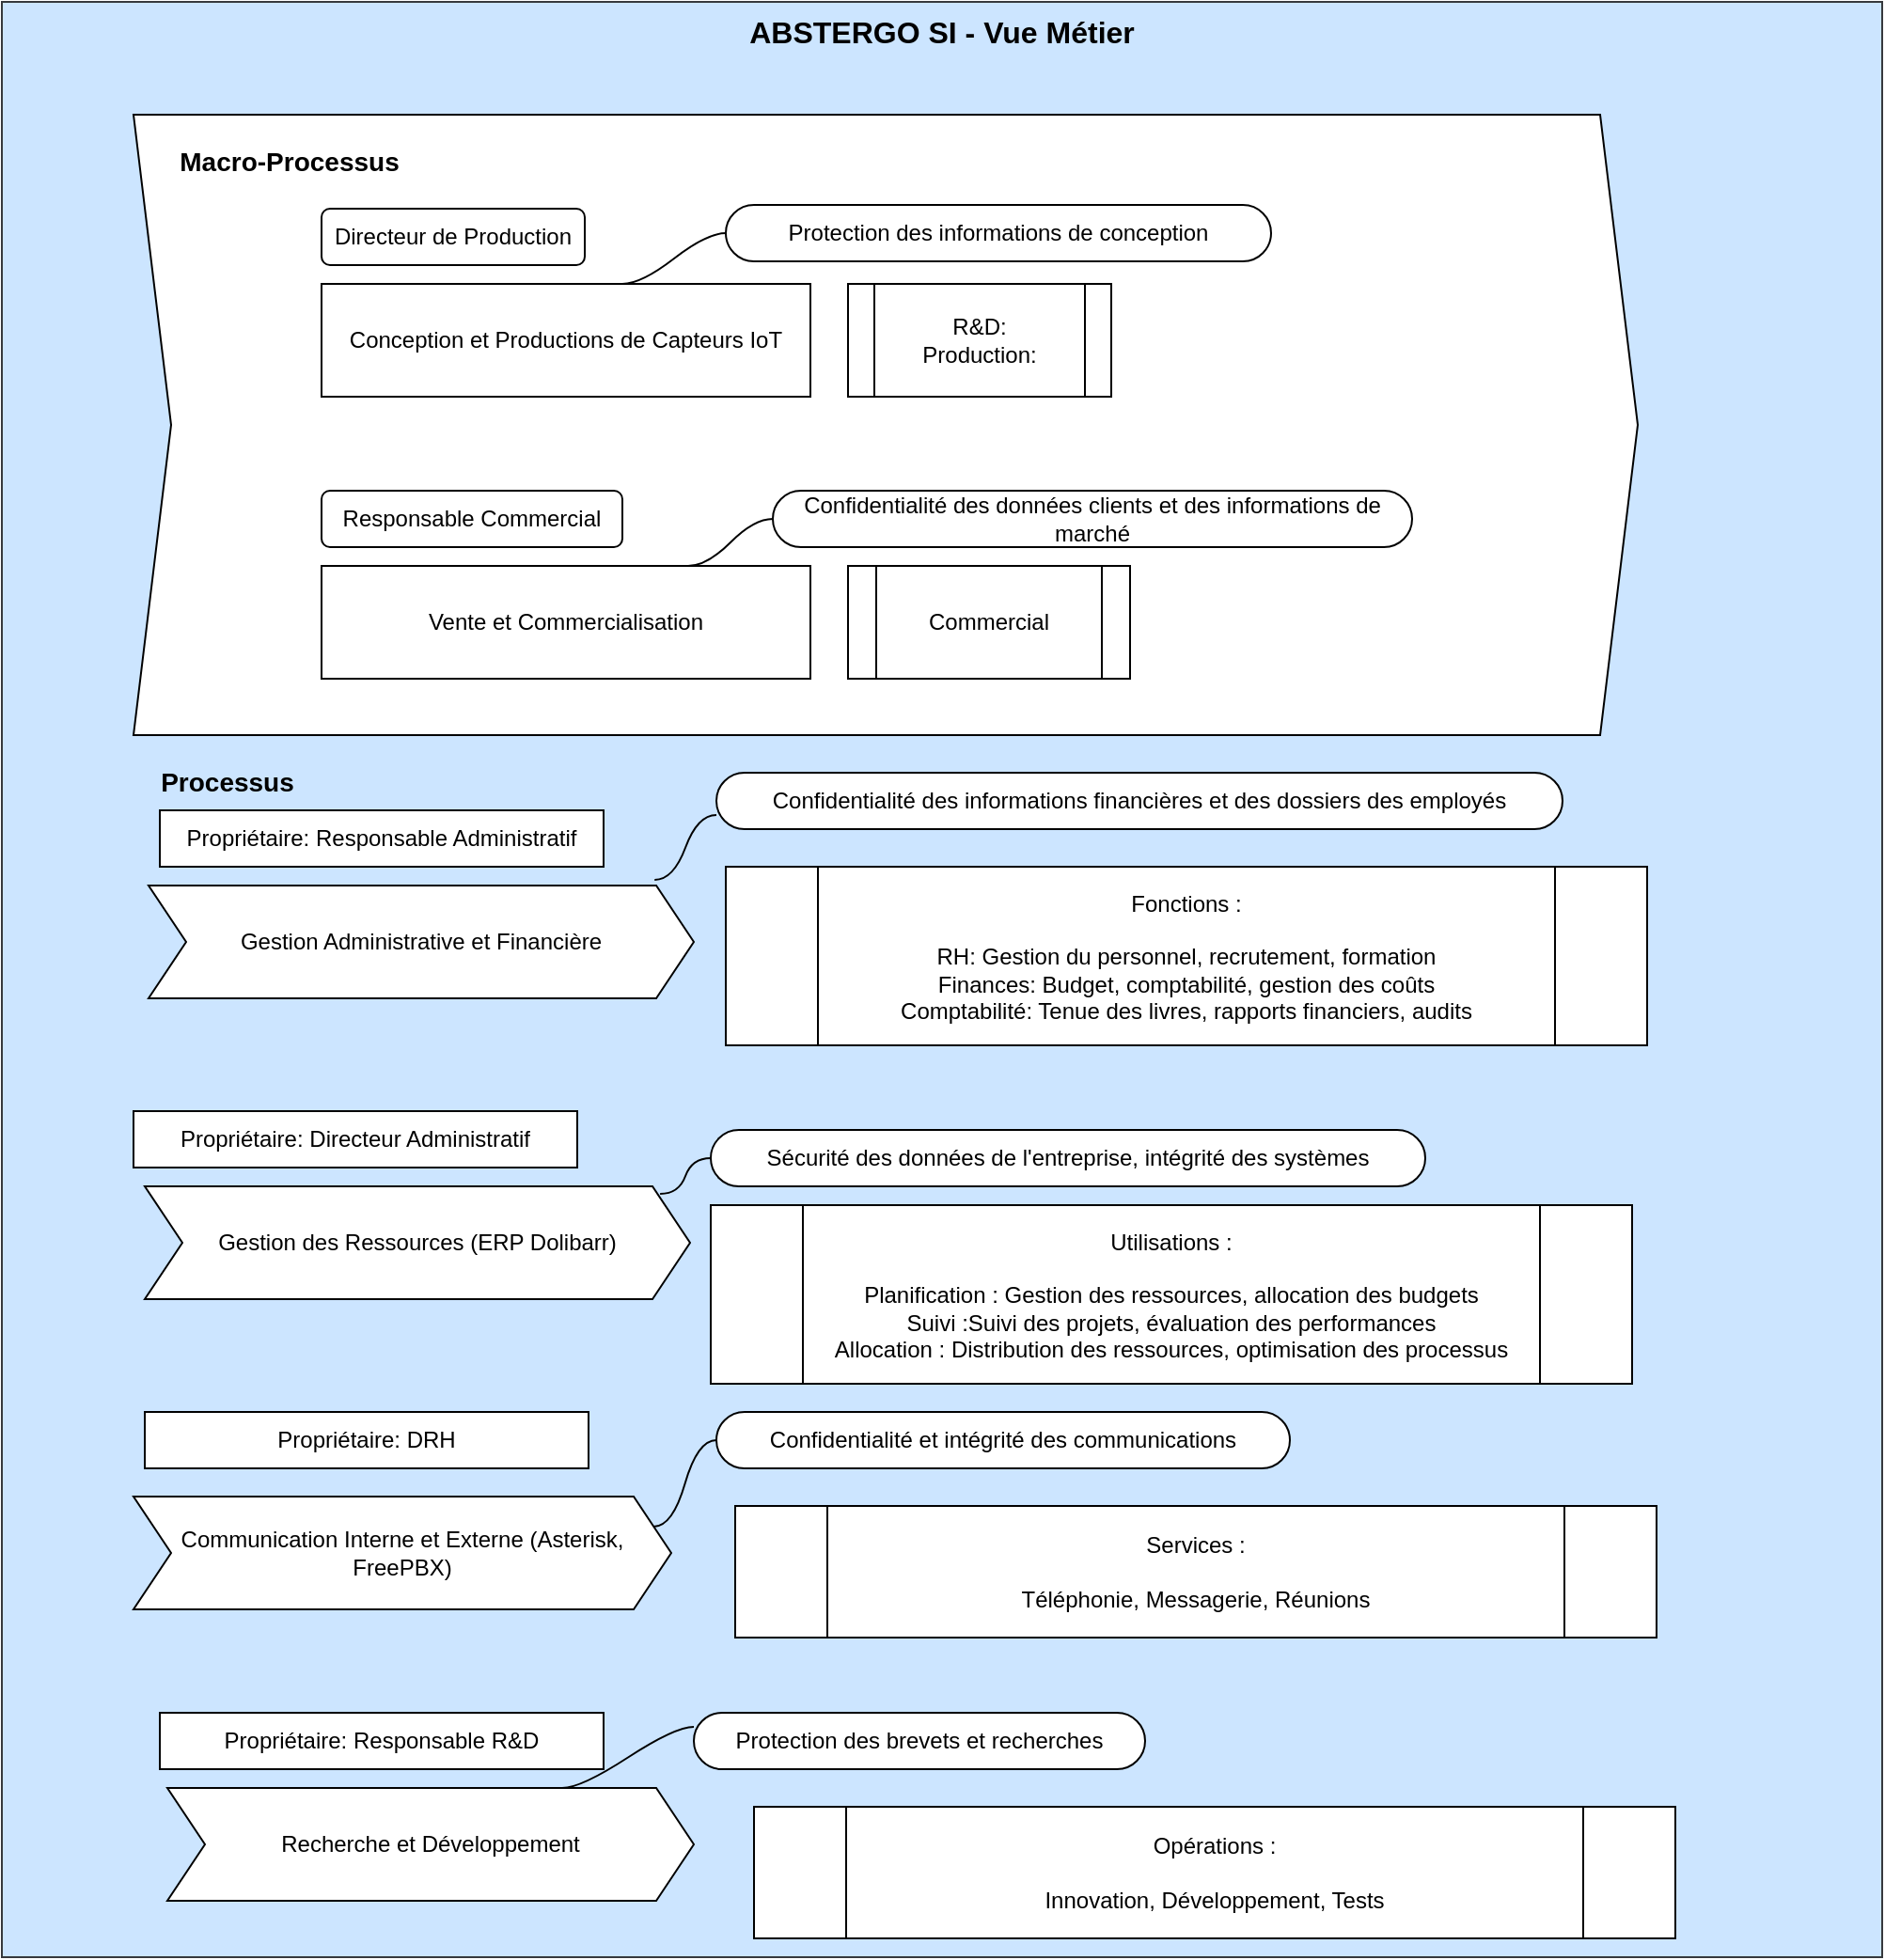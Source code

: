 <mxfile version="22.1.5" type="github">
  <diagram name="Page-1" id="KYuWMJmiR7H3UaC-g5s9">
    <mxGraphModel dx="1304" dy="678" grid="1" gridSize="10" guides="1" tooltips="1" connect="1" arrows="1" fold="1" page="1" pageScale="1" pageWidth="827" pageHeight="1169" math="0" shadow="0">
      <root>
        <mxCell id="0" />
        <mxCell id="1" parent="0" />
        <mxCell id="J_kNGodoUKY9twf9flr4-1" value="&lt;font size=&quot;1&quot;&gt;&lt;b&gt;&lt;font style=&quot;font-size: 16px;&quot;&gt;ABSTERGO SI - Vue Métier &lt;/font&gt;&lt;/b&gt;&lt;/font&gt;" style="rounded=0;whiteSpace=wrap;html=1;verticalAlign=top;align=center;fillColor=#cce5ff;strokeColor=#36393d;movable=1;resizable=1;rotatable=1;deletable=1;editable=1;locked=0;connectable=1;" vertex="1" parent="1">
          <mxGeometry x="40" y="40" width="1000" height="1040" as="geometry" />
        </mxCell>
        <mxCell id="J_kNGodoUKY9twf9flr4-2" value="" style="shape=step;perimeter=stepPerimeter;whiteSpace=wrap;html=1;fixedSize=1;" vertex="1" parent="1">
          <mxGeometry x="110" y="100" width="800" height="330" as="geometry" />
        </mxCell>
        <mxCell id="J_kNGodoUKY9twf9flr4-3" value="Conception et Productions de Capteurs IoT" style="rounded=0;whiteSpace=wrap;html=1;" vertex="1" parent="1">
          <mxGeometry x="210" y="190" width="260" height="60" as="geometry" />
        </mxCell>
        <mxCell id="J_kNGodoUKY9twf9flr4-4" value="Vente et Commercialisation" style="rounded=0;whiteSpace=wrap;html=1;" vertex="1" parent="1">
          <mxGeometry x="210" y="340" width="260" height="60" as="geometry" />
        </mxCell>
        <mxCell id="J_kNGodoUKY9twf9flr4-5" value="Directeur de Production" style="rounded=1;whiteSpace=wrap;html=1;" vertex="1" parent="1">
          <mxGeometry x="210" y="150" width="140" height="30" as="geometry" />
        </mxCell>
        <mxCell id="J_kNGodoUKY9twf9flr4-7" value="Responsable Commercial" style="rounded=1;whiteSpace=wrap;html=1;" vertex="1" parent="1">
          <mxGeometry x="210" y="300" width="160" height="30" as="geometry" />
        </mxCell>
        <mxCell id="J_kNGodoUKY9twf9flr4-8" value="R&amp;amp;D:&lt;br&gt;Production:" style="shape=process;whiteSpace=wrap;html=1;backgroundOutline=1;" vertex="1" parent="1">
          <mxGeometry x="490" y="190" width="140" height="60" as="geometry" />
        </mxCell>
        <mxCell id="J_kNGodoUKY9twf9flr4-9" value="Commercial" style="shape=process;whiteSpace=wrap;html=1;backgroundOutline=1;" vertex="1" parent="1">
          <mxGeometry x="490" y="340" width="150" height="60" as="geometry" />
        </mxCell>
        <mxCell id="J_kNGodoUKY9twf9flr4-11" value="Protection des informations de conception" style="whiteSpace=wrap;html=1;rounded=1;arcSize=50;align=center;verticalAlign=middle;strokeWidth=1;autosize=1;spacing=4;treeFolding=1;treeMoving=1;newEdgeStyle={&quot;edgeStyle&quot;:&quot;entityRelationEdgeStyle&quot;,&quot;startArrow&quot;:&quot;none&quot;,&quot;endArrow&quot;:&quot;none&quot;,&quot;segment&quot;:10,&quot;curved&quot;:1,&quot;sourcePerimeterSpacing&quot;:0,&quot;targetPerimeterSpacing&quot;:0};" vertex="1" parent="1">
          <mxGeometry x="425" y="148" width="290" height="30" as="geometry" />
        </mxCell>
        <mxCell id="J_kNGodoUKY9twf9flr4-12" value="" style="edgeStyle=entityRelationEdgeStyle;startArrow=none;endArrow=none;segment=10;curved=1;sourcePerimeterSpacing=0;targetPerimeterSpacing=0;rounded=0;" edge="1" target="J_kNGodoUKY9twf9flr4-11" parent="1">
          <mxGeometry relative="1" as="geometry">
            <mxPoint x="370" y="190" as="sourcePoint" />
          </mxGeometry>
        </mxCell>
        <mxCell id="J_kNGodoUKY9twf9flr4-14" style="edgeStyle=entityRelationEdgeStyle;rounded=0;orthogonalLoop=1;jettySize=auto;html=1;startArrow=none;endArrow=none;segment=10;curved=1;sourcePerimeterSpacing=0;targetPerimeterSpacing=0;entryX=0.75;entryY=0;entryDx=0;entryDy=0;" edge="1" parent="1" source="J_kNGodoUKY9twf9flr4-13" target="J_kNGodoUKY9twf9flr4-4">
          <mxGeometry relative="1" as="geometry" />
        </mxCell>
        <mxCell id="J_kNGodoUKY9twf9flr4-13" value="Confidentialité des données clients et des informations de marché" style="whiteSpace=wrap;html=1;rounded=1;arcSize=50;align=center;verticalAlign=middle;strokeWidth=1;autosize=1;spacing=4;treeFolding=1;treeMoving=1;newEdgeStyle={&quot;edgeStyle&quot;:&quot;entityRelationEdgeStyle&quot;,&quot;startArrow&quot;:&quot;none&quot;,&quot;endArrow&quot;:&quot;none&quot;,&quot;segment&quot;:10,&quot;curved&quot;:1,&quot;sourcePerimeterSpacing&quot;:0,&quot;targetPerimeterSpacing&quot;:0};" vertex="1" parent="1">
          <mxGeometry x="450" y="300" width="340" height="30" as="geometry" />
        </mxCell>
        <mxCell id="J_kNGodoUKY9twf9flr4-15" value="Gestion Administrative et Financière" style="shape=step;perimeter=stepPerimeter;whiteSpace=wrap;html=1;fixedSize=1;" vertex="1" parent="1">
          <mxGeometry x="118" y="510" width="290" height="60" as="geometry" />
        </mxCell>
        <mxCell id="J_kNGodoUKY9twf9flr4-16" value="Gestion des Ressources (ERP Dolibarr)" style="shape=step;perimeter=stepPerimeter;whiteSpace=wrap;html=1;fixedSize=1;" vertex="1" parent="1">
          <mxGeometry x="116" y="670" width="290" height="60" as="geometry" />
        </mxCell>
        <mxCell id="J_kNGodoUKY9twf9flr4-17" value="Communication Interne et Externe (Asterisk, FreePBX)" style="shape=step;perimeter=stepPerimeter;whiteSpace=wrap;html=1;fixedSize=1;" vertex="1" parent="1">
          <mxGeometry x="110" y="835" width="286" height="60" as="geometry" />
        </mxCell>
        <mxCell id="J_kNGodoUKY9twf9flr4-18" value="Recherche et Développement" style="shape=step;perimeter=stepPerimeter;whiteSpace=wrap;html=1;fixedSize=1;" vertex="1" parent="1">
          <mxGeometry x="128" y="990" width="280" height="60" as="geometry" />
        </mxCell>
        <mxCell id="J_kNGodoUKY9twf9flr4-31" style="edgeStyle=entityRelationEdgeStyle;rounded=0;orthogonalLoop=1;jettySize=auto;html=1;startArrow=none;endArrow=none;segment=10;curved=1;sourcePerimeterSpacing=0;targetPerimeterSpacing=0;exitX=0;exitY=0.25;exitDx=0;exitDy=0;entryX=0.75;entryY=0;entryDx=0;entryDy=0;" edge="1" parent="1" source="J_kNGodoUKY9twf9flr4-20" target="J_kNGodoUKY9twf9flr4-18">
          <mxGeometry relative="1" as="geometry" />
        </mxCell>
        <mxCell id="J_kNGodoUKY9twf9flr4-20" value="Protection des brevets et recherches" style="whiteSpace=wrap;html=1;rounded=1;arcSize=50;align=center;verticalAlign=middle;strokeWidth=1;autosize=1;spacing=4;treeFolding=1;treeMoving=1;newEdgeStyle={&quot;edgeStyle&quot;:&quot;entityRelationEdgeStyle&quot;,&quot;startArrow&quot;:&quot;none&quot;,&quot;endArrow&quot;:&quot;none&quot;,&quot;segment&quot;:10,&quot;curved&quot;:1,&quot;sourcePerimeterSpacing&quot;:0,&quot;targetPerimeterSpacing&quot;:0};" vertex="1" parent="1">
          <mxGeometry x="408" y="950" width="240" height="30" as="geometry" />
        </mxCell>
        <mxCell id="J_kNGodoUKY9twf9flr4-30" style="edgeStyle=entityRelationEdgeStyle;rounded=0;orthogonalLoop=1;jettySize=auto;html=1;startArrow=none;endArrow=none;segment=10;curved=1;sourcePerimeterSpacing=0;targetPerimeterSpacing=0;exitX=0;exitY=0.5;exitDx=0;exitDy=0;entryX=1;entryY=0.25;entryDx=0;entryDy=0;" edge="1" parent="1" source="J_kNGodoUKY9twf9flr4-21" target="J_kNGodoUKY9twf9flr4-17">
          <mxGeometry relative="1" as="geometry" />
        </mxCell>
        <mxCell id="J_kNGodoUKY9twf9flr4-21" value="Confidentialité et intégrité des communications" style="whiteSpace=wrap;html=1;rounded=1;arcSize=50;align=center;verticalAlign=middle;strokeWidth=1;autosize=1;spacing=4;treeFolding=1;treeMoving=1;newEdgeStyle={&quot;edgeStyle&quot;:&quot;entityRelationEdgeStyle&quot;,&quot;startArrow&quot;:&quot;none&quot;,&quot;endArrow&quot;:&quot;none&quot;,&quot;segment&quot;:10,&quot;curved&quot;:1,&quot;sourcePerimeterSpacing&quot;:0,&quot;targetPerimeterSpacing&quot;:0};" vertex="1" parent="1">
          <mxGeometry x="420" y="790" width="305" height="30" as="geometry" />
        </mxCell>
        <mxCell id="J_kNGodoUKY9twf9flr4-22" value="Sécurité des données de l&#39;entreprise, intégrité des systèmes" style="whiteSpace=wrap;html=1;rounded=1;arcSize=50;align=center;verticalAlign=middle;strokeWidth=1;autosize=1;spacing=4;treeFolding=1;treeMoving=1;newEdgeStyle={&quot;edgeStyle&quot;:&quot;entityRelationEdgeStyle&quot;,&quot;startArrow&quot;:&quot;none&quot;,&quot;endArrow&quot;:&quot;none&quot;,&quot;segment&quot;:10,&quot;curved&quot;:1,&quot;sourcePerimeterSpacing&quot;:0,&quot;targetPerimeterSpacing&quot;:0};" vertex="1" parent="1">
          <mxGeometry x="417" y="640" width="380" height="30" as="geometry" />
        </mxCell>
        <mxCell id="J_kNGodoUKY9twf9flr4-23" value="Confidentialité des informations financières et des dossiers des employés" style="whiteSpace=wrap;html=1;rounded=1;arcSize=50;align=center;verticalAlign=middle;strokeWidth=1;autosize=1;spacing=4;treeFolding=1;treeMoving=1;newEdgeStyle={&quot;edgeStyle&quot;:&quot;entityRelationEdgeStyle&quot;,&quot;startArrow&quot;:&quot;none&quot;,&quot;endArrow&quot;:&quot;none&quot;,&quot;segment&quot;:10,&quot;curved&quot;:1,&quot;sourcePerimeterSpacing&quot;:0,&quot;targetPerimeterSpacing&quot;:0};" vertex="1" parent="1">
          <mxGeometry x="420" y="450" width="450" height="30" as="geometry" />
        </mxCell>
        <mxCell id="J_kNGodoUKY9twf9flr4-24" value="Fonctions :&lt;br&gt;&lt;br&gt;RH: Gestion du personnel, recrutement, formation&lt;br&gt;Finances: Budget, comptabilité, gestion des coûts&lt;br&gt;Comptabilité: Tenue des livres, rapports financiers, audits" style="shape=process;whiteSpace=wrap;html=1;backgroundOutline=1;" vertex="1" parent="1">
          <mxGeometry x="425" y="500" width="490" height="95" as="geometry" />
        </mxCell>
        <mxCell id="J_kNGodoUKY9twf9flr4-25" value="Propriétaire: Responsable Administratif" style="rounded=0;whiteSpace=wrap;html=1;" vertex="1" parent="1">
          <mxGeometry x="124" y="470" width="236" height="30" as="geometry" />
        </mxCell>
        <mxCell id="J_kNGodoUKY9twf9flr4-26" value="Propriétaire: Directeur Administratif" style="rounded=0;whiteSpace=wrap;html=1;" vertex="1" parent="1">
          <mxGeometry x="110" y="630" width="236" height="30" as="geometry" />
        </mxCell>
        <mxCell id="J_kNGodoUKY9twf9flr4-27" value="Utilisations :&lt;br&gt;&lt;br&gt;Planification : Gestion des ressources, allocation des budgets&lt;br&gt;Suivi :Suivi des projets, évaluation des performances&lt;br&gt;Allocation : Distribution des ressources, optimisation des processus" style="shape=process;whiteSpace=wrap;html=1;backgroundOutline=1;" vertex="1" parent="1">
          <mxGeometry x="417" y="680" width="490" height="95" as="geometry" />
        </mxCell>
        <mxCell id="J_kNGodoUKY9twf9flr4-28" style="edgeStyle=entityRelationEdgeStyle;rounded=0;orthogonalLoop=1;jettySize=auto;html=1;startArrow=none;endArrow=none;segment=10;curved=1;sourcePerimeterSpacing=0;targetPerimeterSpacing=0;exitX=0;exitY=0.75;exitDx=0;exitDy=0;entryX=0.928;entryY=-0.05;entryDx=0;entryDy=0;entryPerimeter=0;" edge="1" parent="1" source="J_kNGodoUKY9twf9flr4-23" target="J_kNGodoUKY9twf9flr4-15">
          <mxGeometry relative="1" as="geometry" />
        </mxCell>
        <mxCell id="J_kNGodoUKY9twf9flr4-29" style="edgeStyle=entityRelationEdgeStyle;rounded=0;orthogonalLoop=1;jettySize=auto;html=1;startArrow=none;endArrow=none;segment=10;curved=1;sourcePerimeterSpacing=0;targetPerimeterSpacing=0;exitX=0;exitY=0.5;exitDx=0;exitDy=0;entryX=0.945;entryY=0.067;entryDx=0;entryDy=0;entryPerimeter=0;" edge="1" parent="1" source="J_kNGodoUKY9twf9flr4-22" target="J_kNGodoUKY9twf9flr4-16">
          <mxGeometry relative="1" as="geometry" />
        </mxCell>
        <mxCell id="J_kNGodoUKY9twf9flr4-32" value="Services :&lt;br&gt;&lt;br&gt;Téléphonie, Messagerie, Réunions" style="shape=process;whiteSpace=wrap;html=1;backgroundOutline=1;" vertex="1" parent="1">
          <mxGeometry x="430" y="840" width="490" height="70" as="geometry" />
        </mxCell>
        <mxCell id="J_kNGodoUKY9twf9flr4-33" value="Opérations :&lt;br&gt;&lt;br&gt;Innovation, Développement, Tests" style="shape=process;whiteSpace=wrap;html=1;backgroundOutline=1;" vertex="1" parent="1">
          <mxGeometry x="440" y="1000" width="490" height="70" as="geometry" />
        </mxCell>
        <mxCell id="J_kNGodoUKY9twf9flr4-36" value="Propriétaire: DRH" style="rounded=0;whiteSpace=wrap;html=1;" vertex="1" parent="1">
          <mxGeometry x="116" y="790" width="236" height="30" as="geometry" />
        </mxCell>
        <mxCell id="J_kNGodoUKY9twf9flr4-37" value="Propriétaire: Responsable R&amp;amp;D" style="rounded=0;whiteSpace=wrap;html=1;" vertex="1" parent="1">
          <mxGeometry x="124" y="950" width="236" height="30" as="geometry" />
        </mxCell>
        <mxCell id="J_kNGodoUKY9twf9flr4-39" value="&lt;font style=&quot;font-size: 14px;&quot;&gt;&lt;b&gt;Macro-Processus&lt;/b&gt;&lt;/font&gt;" style="text;html=1;strokeColor=none;fillColor=none;align=center;verticalAlign=middle;whiteSpace=wrap;rounded=0;" vertex="1" parent="1">
          <mxGeometry x="118" y="110" width="150" height="30" as="geometry" />
        </mxCell>
        <mxCell id="J_kNGodoUKY9twf9flr4-40" value="&lt;font style=&quot;font-size: 14px;&quot;&gt;&lt;b&gt;Processus&lt;/b&gt;&lt;/font&gt;" style="text;html=1;strokeColor=none;fillColor=none;align=center;verticalAlign=middle;whiteSpace=wrap;rounded=0;" vertex="1" parent="1">
          <mxGeometry x="100" y="440" width="120" height="30" as="geometry" />
        </mxCell>
      </root>
    </mxGraphModel>
  </diagram>
</mxfile>
